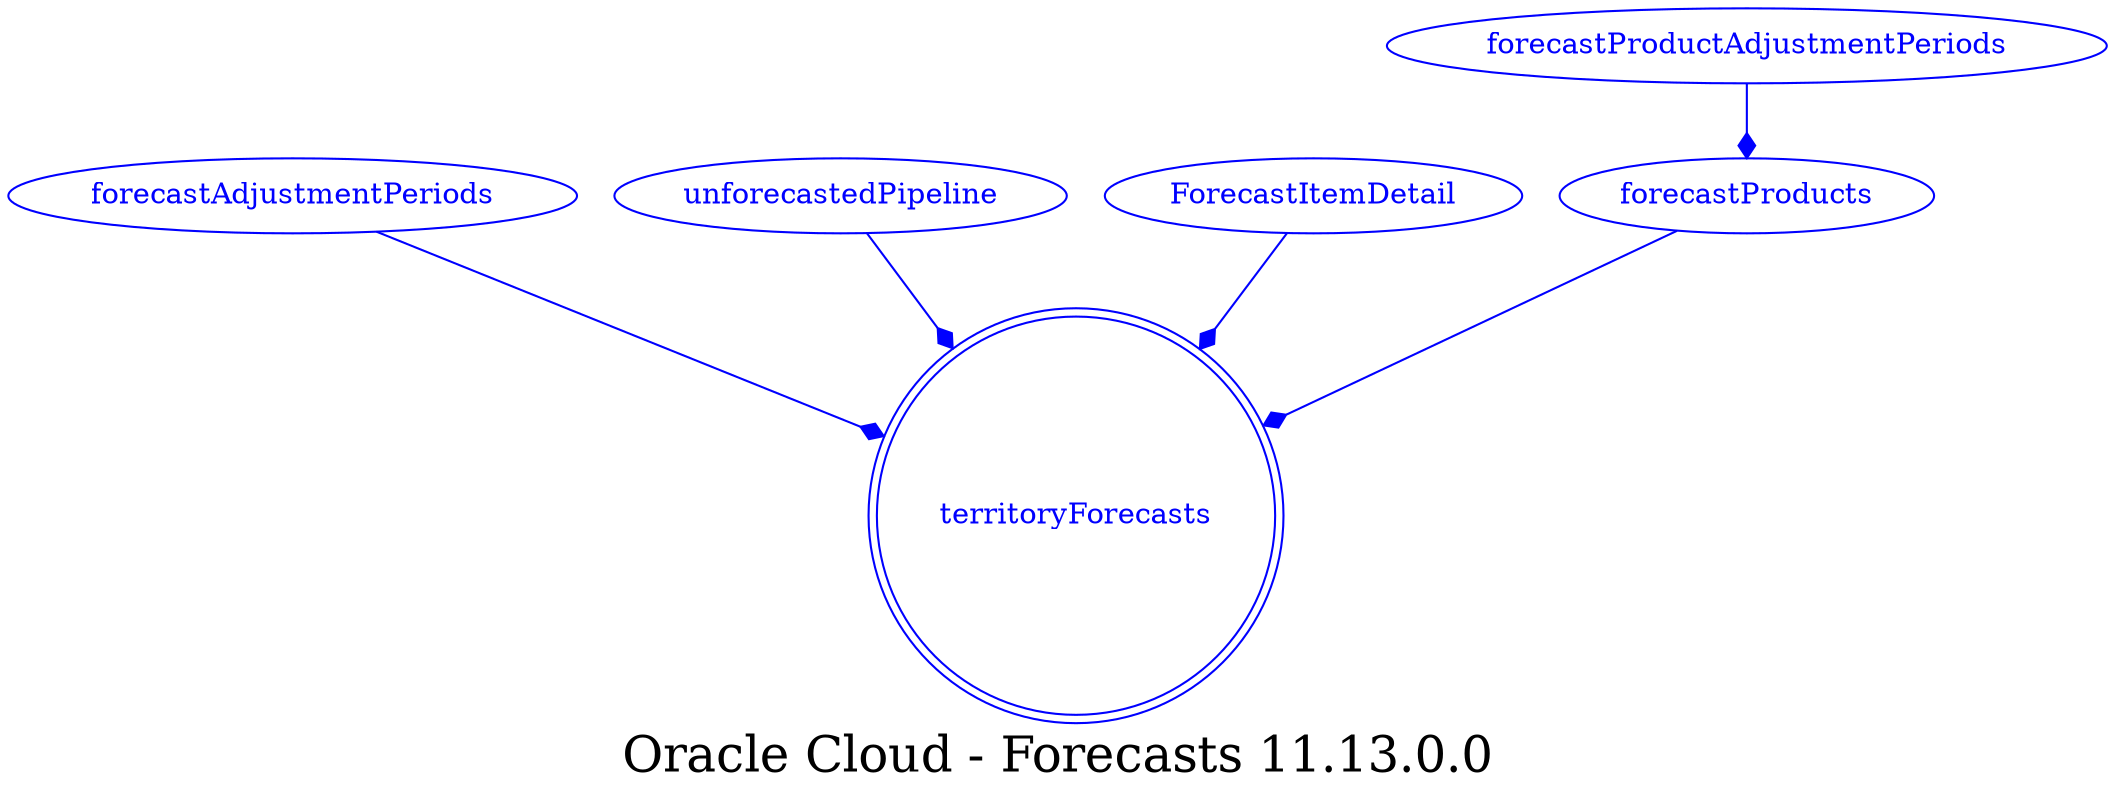 digraph LexiconGraph {
graph[label="Oracle Cloud - Forecasts 11.13.0.0", fontsize=24]
splines=true
"territoryForecasts" [color=blue, fontcolor=blue, shape=doublecircle]
"forecastAdjustmentPeriods" -> "territoryForecasts" [color=blue, fontcolor=blue, arrowhead=diamond, arrowtail=none]
"forecastAdjustmentPeriods" [color=blue, fontcolor=blue, shape=ellipse]
"unforecastedPipeline" -> "territoryForecasts" [color=blue, fontcolor=blue, arrowhead=diamond, arrowtail=none]
"unforecastedPipeline" [color=blue, fontcolor=blue, shape=ellipse]
"ForecastItemDetail" -> "territoryForecasts" [color=blue, fontcolor=blue, arrowhead=diamond, arrowtail=none]
"ForecastItemDetail" [color=blue, fontcolor=blue, shape=ellipse]
"forecastProducts" -> "territoryForecasts" [color=blue, fontcolor=blue, arrowhead=diamond, arrowtail=none]
"forecastProducts" [color=blue, fontcolor=blue, shape=ellipse]
"forecastProductAdjustmentPeriods" -> "forecastProducts" [color=blue, fontcolor=blue, arrowhead=diamond, arrowtail=none]
"forecastProductAdjustmentPeriods" [color=blue, fontcolor=blue, shape=ellipse]
}
